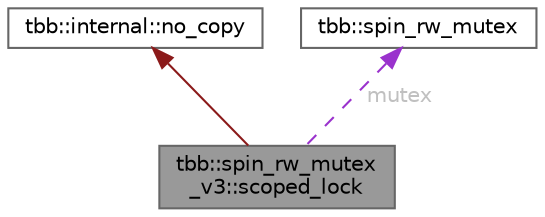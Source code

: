 digraph "tbb::spin_rw_mutex_v3::scoped_lock"
{
 // LATEX_PDF_SIZE
  bgcolor="transparent";
  edge [fontname=Helvetica,fontsize=10,labelfontname=Helvetica,labelfontsize=10];
  node [fontname=Helvetica,fontsize=10,shape=box,height=0.2,width=0.4];
  Node1 [id="Node000001",label="tbb::spin_rw_mutex\l_v3::scoped_lock",height=0.2,width=0.4,color="gray40", fillcolor="grey60", style="filled", fontcolor="black",tooltip="The scoped locking pattern"];
  Node2 -> Node1 [id="edge1_Node000001_Node000002",dir="back",color="firebrick4",style="solid",tooltip=" "];
  Node2 [id="Node000002",label="tbb::internal::no_copy",height=0.2,width=0.4,color="gray40", fillcolor="white", style="filled",tooltip=" "];
  Node3 -> Node1 [id="edge2_Node000001_Node000003",dir="back",color="darkorchid3",style="dashed",tooltip=" ",label=" mutex",fontcolor="grey" ];
  Node3 [id="Node000003",label="tbb::spin_rw_mutex",height=0.2,width=0.4,color="gray40", fillcolor="white", style="filled",URL="$classtbb_1_1spin__rw__mutex.html",tooltip="Fast, unfair, spinning reader-writer lock with backoff and writer-preference"];
}

